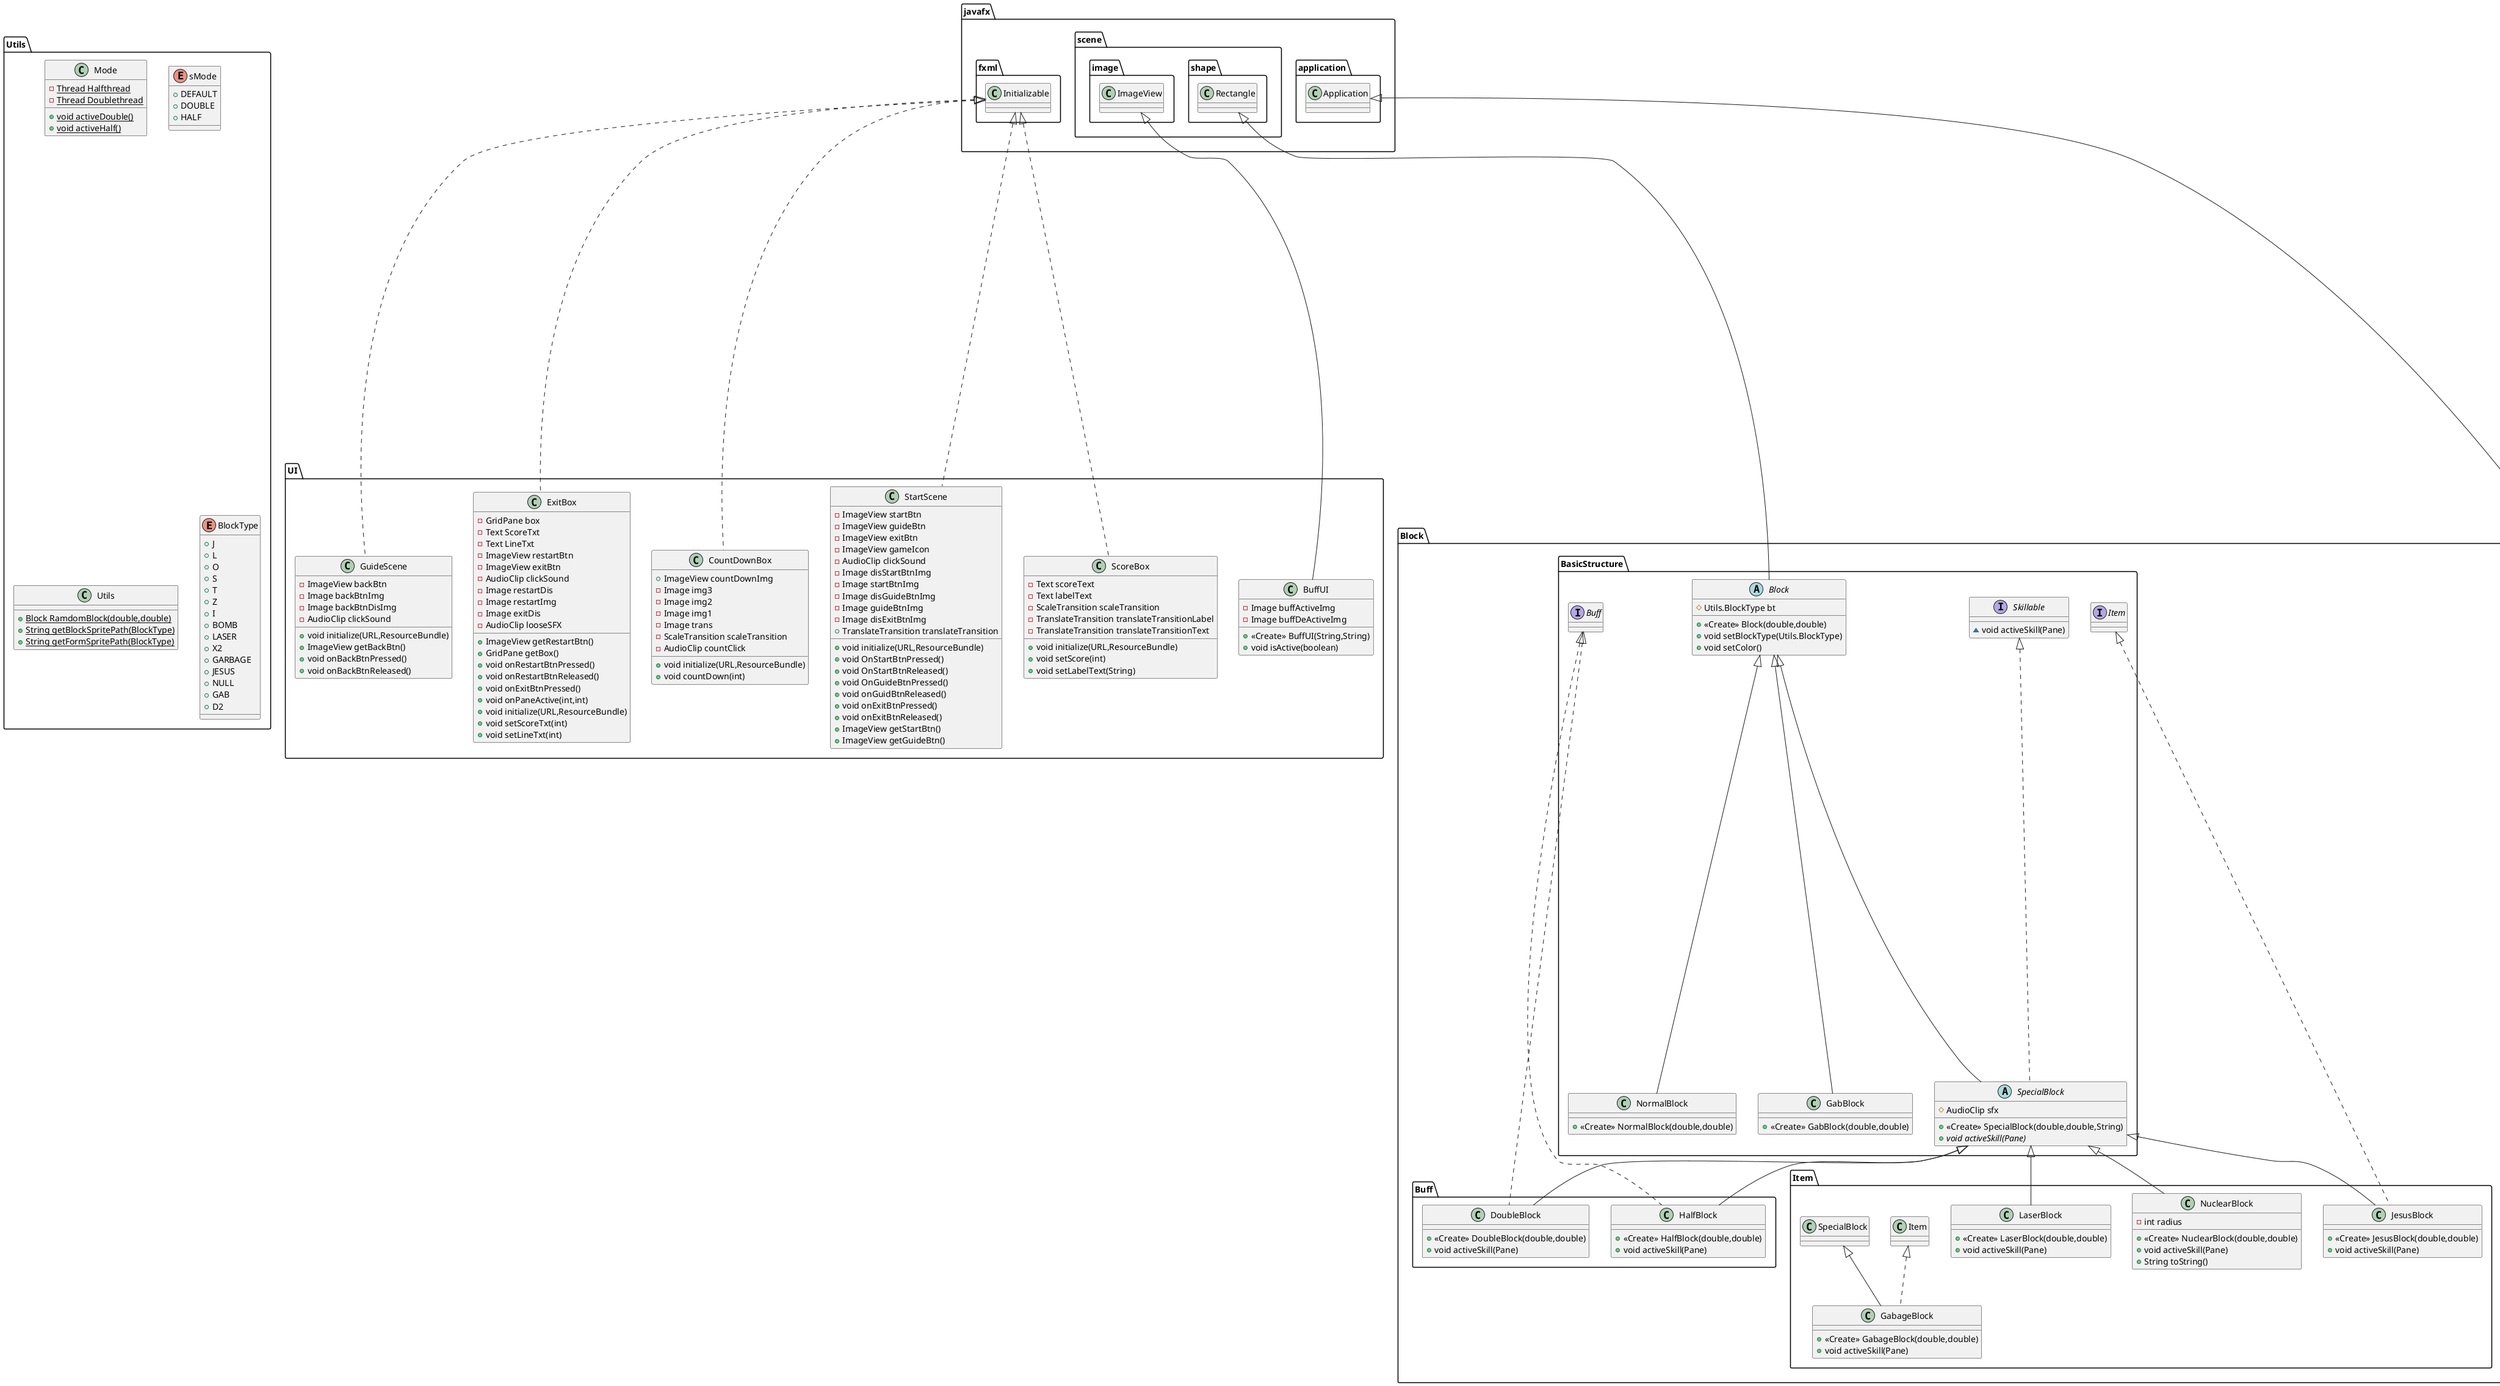 @startuml
class UI.StartScene {
- ImageView startBtn
- ImageView guideBtn
- ImageView exitBtn
- ImageView gameIcon
- AudioClip clickSound
- Image disStartBtnImg
- Image startBtnImg
- Image disGuideBtnImg
- Image guideBtnImg
- Image disExitBtnImg
+ TranslateTransition translateTransition
+ void initialize(URL,ResourceBundle)
+ void OnStartBtnPressed()
+ void OnStartBtnReleased()
+ void OnGuideBtnPressed()
+ void onGuidBtnReleased()
+ void onExitBtnPressed()
+ void onExitBtnReleased()
+ ImageView getStartBtn()
+ ImageView getGuideBtn()
}
class Block.Item.GabageBlock {
+ <<Create>> GabageBlock(double,double)
+ void activeSkill(Pane)
}
class Block.Buff.DoubleBlock {
+ <<Create>> DoubleBlock(double,double)
+ void activeSkill(Pane)
}
class Block.Item.LaserBlock {
+ <<Create>> LaserBlock(double,double)
+ void activeSkill(Pane)
}
interface Block.BasicStructure.Buff {
}
class Block.BasicStructure.NormalBlock {
+ <<Create>> NormalBlock(double,double)
}
class Block.Buff.HalfBlock {
+ <<Create>> HalfBlock(double,double)
+ void activeSkill(Pane)
}
interface Block.BasicStructure.Item {
}
abstract class Block.BasicStructure.SpecialBlock {
# AudioClip sfx
+ <<Create>> SpecialBlock(double,double,String)
+ {abstract}void activeSkill(Pane)
}
class Utils.Mode {
- {static} Thread Halfthread
- {static} Thread Doublethread
+ {static} void activeDouble()
+ {static} void activeHalf()
}
enum Utils.sMode {
+  DEFAULT
+  DOUBLE
+  HALF
}
class UI.CountDownBox {
+ ImageView countDownImg
- Image img3
- Image img2
- Image img1
- Image trans
- ScaleTransition scaleTransition
- AudioClip countClick
+ void initialize(URL,ResourceBundle)
+ void countDown(int)
}
class UI.BuffUI {
- Image buffActiveImg
- Image buffDeActiveImg
+ <<Create>> BuffUI(String,String)
+ void isActive(boolean)
}
class Utils.Utils {
+ {static} Block RamdomBlock(double,double)
+ {static} String getBlockSpritePath(BlockType)
+ {static} String getFormSpritePath(BlockType)
}
enum Utils.BlockType {
+  J
+  L
+  O
+  S
+  T
+  Z
+  I
+  BOMB
+  LASER
+  X2
+  GARBAGE
+  JESUS
+  NULL
+  GAB
+  D2
}
class Block.BasicStructure.GabBlock {
+ <<Create>> GabBlock(double,double)
}
class UI.GuideScene {
- ImageView backBtn
- Image backBtnImg
- Image backBtnDisImg
- AudioClip clickSound
+ void initialize(URL,ResourceBundle)
+ ImageView getBackBtn()
+ void onBackBtnPressed()
+ void onBackBtnReleased()
}
class application.Form {
~ Block a
~ Block b
~ Block c
~ Block d
- Utils.BlockType bt
+ int form
+ <<Create>> Form(Block,Block,Block,Block,Utils.BlockType)
+ Utils.BlockType getBlockType()
+ void changeForm()
+ {static} Form makeRect()
}
class UI.ScoreBox {
- Text scoreText
- Text labelText
- ScaleTransition scaleTransition
- TranslateTransition translateTransitionLabel
- TranslateTransition translateTransitionText
+ void initialize(URL,ResourceBundle)
+ void setScore(int)
+ void setLabelText(String)
}
interface Block.BasicStructure.Skillable {
~ void activeSkill(Pane)
}
class UI.ExitBox {
- GridPane box
- Text ScoreTxt
- Text LineTxt
- ImageView restartBtn
- ImageView exitBtn
- AudioClip clickSound
- Image restartDis
- Image restartImg
- Image exitDis
- AudioClip looseSFX
+ ImageView getRestartBtn()
+ GridPane getBox()
+ void onRestartBtnPressed()
+ void onRestartBtnReleased()
+ void onExitBtnPressed()
+ void onPaneActive(int,int)
+ void initialize(URL,ResourceBundle)
+ void setScoreTxt(int)
+ void setLineTxt(int)
}
class Block.Item.JesusBlock {
+ <<Create>> JesusBlock(double,double)
+ void activeSkill(Pane)
}
class Block.Item.NuclearBlock {
- int radius
+ <<Create>> NuclearBlock(double,double)
+ void activeSkill(Pane)
+ String toString()
}
abstract class Block.BasicStructure.Block {
# Utils.BlockType bt
+ <<Create>> Block(double,double)
+ void setBlockType(Utils.BlockType)
+ void setColor()
}
class application.Tetris {
+ {static} int MOVE
+ {static} int SIZE
+ {static} int XMAX
+ {static} int YMAX
+ {static} int[][] MESH
- Pane group
- VBox UI
- StackPane gameLayerPane
- HBox gameROOT
- Parent startROOT
- Parent guideROOT
- Form object
- Scene gamescene
- Scene mainscene
- Scene helpscene
- int score
- int top
- boolean game
- Form nextObj
- int linesNo
+ {static} sMode scoreMode
- AudioClip hs
- AudioClip rotateSound
- AudioClip tap
- AudioClip clearLine
- AudioClip bgSong
+ ScoreBox conScore
+ ScoreBox conLv
+ StartScene startSceneCon
- int startTime
- int seconds
- ImageView nextObjImg
+ CountDownBox countDownCon
+ ExitBox exitBoxCon
+ GuideScene guideSceneCon
- BuffUI x2UI
- BuffUI d2UI
- boolean isFirstTime
+ {static} void main(String[])
+ void start(Stage)
- void countdown(Timer,TimerTask)
+ void moveOnKeyPress(Form)
- void moveRight(Form)
- void moveLeft(Form)
- void moveTurn(Form)
+ void removeRows(Pane)
- void moveDown(Rectangle)
- void moveRight(Rectangle)
- void moveLeft(Rectangle)
- void moveUp(Rectangle)
- void moveToBottom(Form)
- void moveDown(Form)
- boolean moveA(Form)
- boolean moveB(Form)
- boolean moveC(Form)
- boolean moveD(Form)
- boolean cB(Rectangle,int,int)
- void setBackground()
+ void increaseScore(int)
+ {static} void clearGame(Pane)
- void setScore(int)
- void setLinesNo(int)
+ AudioClip getTap()
+ AudioClip getHs()
+ AudioClip getRotateSound()
+ Pane getGroup()
+ void setObject(Form)
+ Form getObject()
+ void setNextObj(Form)
+ Form getNextObj()
- void restartGame()
}


javafx.fxml.Initializable <|.. UI.StartScene
Block.Item.Item <|.. Block.Item.GabageBlock
Block.Item.SpecialBlock <|-- Block.Item.GabageBlock
Block.BasicStructure.Buff <|.. Block.Buff.DoubleBlock
Block.BasicStructure.SpecialBlock <|-- Block.Buff.DoubleBlock
Block.BasicStructure.SpecialBlock <|-- Block.Item.LaserBlock
Block.BasicStructure.Block <|-- Block.BasicStructure.NormalBlock
Block.BasicStructure.Buff <|.. Block.Buff.HalfBlock
Block.BasicStructure.SpecialBlock <|-- Block.Buff.HalfBlock
Block.BasicStructure.Skillable <|.. Block.BasicStructure.SpecialBlock
Block.BasicStructure.Block <|-- Block.BasicStructure.SpecialBlock
javafx.fxml.Initializable <|.. UI.CountDownBox
javafx.scene.image.ImageView <|-- UI.BuffUI
Block.BasicStructure.Block <|-- Block.BasicStructure.GabBlock
javafx.fxml.Initializable <|.. UI.GuideScene
javafx.fxml.Initializable <|.. UI.ScoreBox
javafx.fxml.Initializable <|.. UI.ExitBox
Block.BasicStructure.Item <|.. Block.Item.JesusBlock
Block.BasicStructure.SpecialBlock <|-- Block.Item.JesusBlock
Block.BasicStructure.SpecialBlock <|-- Block.Item.NuclearBlock
javafx.scene.shape.Rectangle <|-- Block.BasicStructure.Block
javafx.application.Application <|-- application.Tetris
@enduml